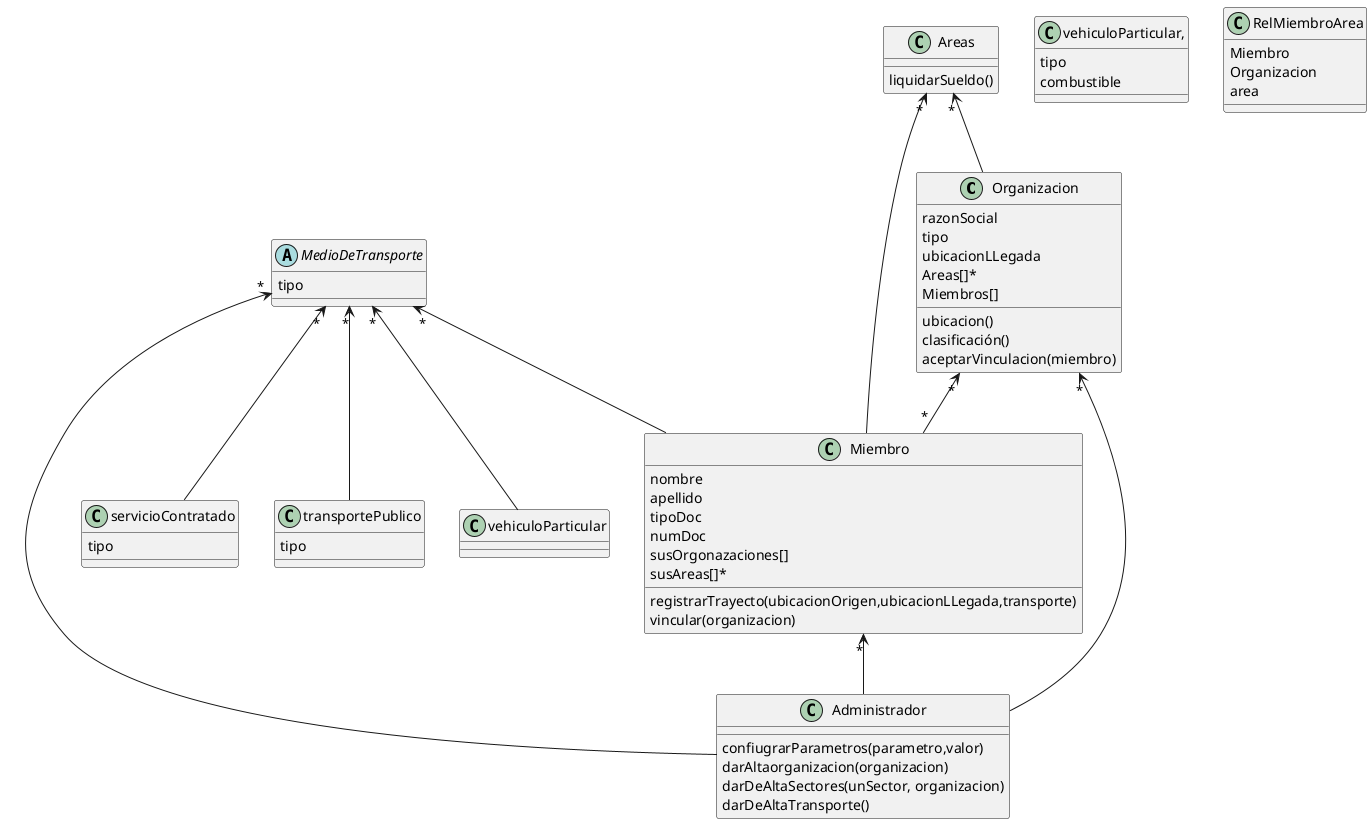 @startuml DDS

    class Organizacion {
        razonSocial
        tipo
        ubicacionLLegada
        Areas[]*
        Miembros[]
              
        ubicacion()
        clasificación()
        aceptarVinculacion(miembro)
    }

    class Miembro{
        nombre
        apellido
        tipoDoc
        numDoc
        susOrgonazaciones[]
        susAreas[]*

        registrarTrayecto(ubicacionOrigen,ubicacionLLegada,transporte) 
        vincular(organizacion)
    }

    class Administrador{
        confiugrarParametros(parametro,valor)
        darAltaorganizacion(organizacion)
        darDeAltaSectores(unSector, organizacion)
        darDeAltaTransporte()
        
    }
    abstract MedioDeTransporte{
        tipo
    }
    class vehiculoParticular,{
        tipo
        combustible

    }
    class servicioContratado{
        tipo
        
    }
    class transportePublico{
        tipo
    }


    

    class Areas{
        liquidarSueldo()
        
    }
    class RelMiembroArea{
        Miembro
        Organizacion
        area
    }
    

    


Organizacion "*"<--"*" Miembro
MedioDeTransporte "*"<-- Miembro
Organizacion "*"<-- Administrador
MedioDeTransporte "*"<-- Administrador
Miembro "*"<-- Administrador
Areas "*"<-- Miembro
Areas "*"<-- Organizacion
MedioDeTransporte "*"<-- vehiculoParticular
MedioDeTransporte "*"<-- servicioContratado
MedioDeTransporte "*"<-- transportePublico



@enduml
